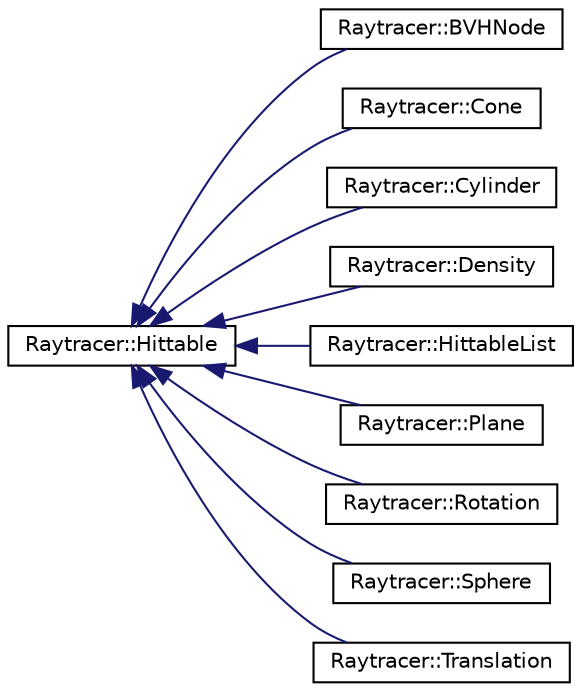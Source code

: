 digraph "Graphical Class Hierarchy"
{
 // LATEX_PDF_SIZE
  edge [fontname="Helvetica",fontsize="10",labelfontname="Helvetica",labelfontsize="10"];
  node [fontname="Helvetica",fontsize="10",shape=record];
  rankdir="LR";
  Node0 [label="Raytracer::Hittable",height=0.2,width=0.4,color="black", fillcolor="white", style="filled",URL="$classRaytracer_1_1Hittable.html",tooltip=" "];
  Node0 -> Node1 [dir="back",color="midnightblue",fontsize="10",style="solid",fontname="Helvetica"];
  Node1 [label="Raytracer::BVHNode",height=0.2,width=0.4,color="black", fillcolor="white", style="filled",URL="$classRaytracer_1_1BVHNode.html",tooltip=" "];
  Node0 -> Node2 [dir="back",color="midnightblue",fontsize="10",style="solid",fontname="Helvetica"];
  Node2 [label="Raytracer::Cone",height=0.2,width=0.4,color="black", fillcolor="white", style="filled",URL="$classRaytracer_1_1Cone.html",tooltip="Class representing a cone in 3D space."];
  Node0 -> Node3 [dir="back",color="midnightblue",fontsize="10",style="solid",fontname="Helvetica"];
  Node3 [label="Raytracer::Cylinder",height=0.2,width=0.4,color="black", fillcolor="white", style="filled",URL="$classRaytracer_1_1Cylinder.html",tooltip="Class representing a cylinder in 3D space."];
  Node0 -> Node4 [dir="back",color="midnightblue",fontsize="10",style="solid",fontname="Helvetica"];
  Node4 [label="Raytracer::Density",height=0.2,width=0.4,color="black", fillcolor="white", style="filled",URL="$classRaytracer_1_1Density.html",tooltip="A class that represents a density in the raytracer."];
  Node0 -> Node5 [dir="back",color="midnightblue",fontsize="10",style="solid",fontname="Helvetica"];
  Node5 [label="Raytracer::HittableList",height=0.2,width=0.4,color="black", fillcolor="white", style="filled",URL="$classRaytracer_1_1HittableList.html",tooltip="Class representing a list of hittable objects."];
  Node0 -> Node6 [dir="back",color="midnightblue",fontsize="10",style="solid",fontname="Helvetica"];
  Node6 [label="Raytracer::Plane",height=0.2,width=0.4,color="black", fillcolor="white", style="filled",URL="$classRaytracer_1_1Plane.html",tooltip="Class representing a plane in 3D space."];
  Node0 -> Node7 [dir="back",color="midnightblue",fontsize="10",style="solid",fontname="Helvetica"];
  Node7 [label="Raytracer::Rotation",height=0.2,width=0.4,color="black", fillcolor="white", style="filled",URL="$classRaytracer_1_1Rotation.html",tooltip="Class representing a rotation in 3D space."];
  Node0 -> Node8 [dir="back",color="midnightblue",fontsize="10",style="solid",fontname="Helvetica"];
  Node8 [label="Raytracer::Sphere",height=0.2,width=0.4,color="black", fillcolor="white", style="filled",URL="$classRaytracer_1_1Sphere.html",tooltip="Class representing a sphere in 3D space."];
  Node0 -> Node9 [dir="back",color="midnightblue",fontsize="10",style="solid",fontname="Helvetica"];
  Node9 [label="Raytracer::Translation",height=0.2,width=0.4,color="black", fillcolor="white", style="filled",URL="$classRaytracer_1_1Translation.html",tooltip="Class representing a translation in 3D space."];
}
